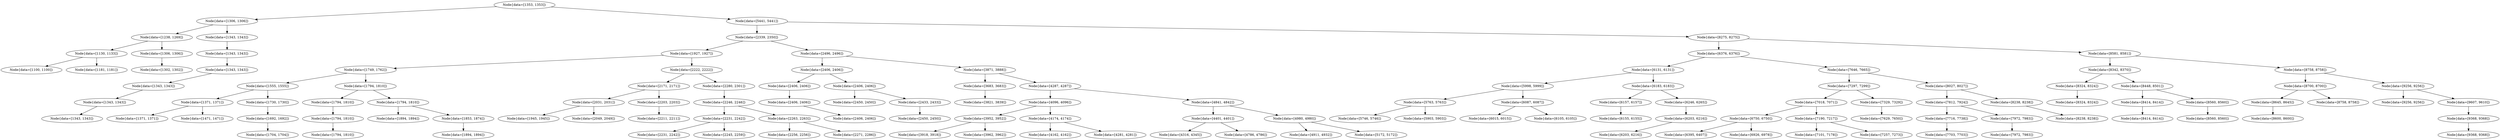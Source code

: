 digraph G{
1355026319 [label="Node{data=[1353, 1353]}"]
1355026319 -> 37874601
37874601 [label="Node{data=[1306, 1306]}"]
37874601 -> 1551033652
1551033652 [label="Node{data=[1238, 1269]}"]
1551033652 -> 1080530095
1080530095 [label="Node{data=[1130, 1133]}"]
1080530095 -> 808407899
808407899 [label="Node{data=[1100, 1100]}"]
1080530095 -> 1027537492
1027537492 [label="Node{data=[1181, 1181]}"]
1551033652 -> 1991177090
1991177090 [label="Node{data=[1306, 1306]}"]
1991177090 -> 168874772
168874772 [label="Node{data=[1302, 1302]}"]
37874601 -> 1081076870
1081076870 [label="Node{data=[1343, 1343]}"]
1081076870 -> 180961925
180961925 [label="Node{data=[1343, 1343]}"]
180961925 -> 200966845
200966845 [label="Node{data=[1343, 1343]}"]
200966845 -> 134113445
134113445 [label="Node{data=[1343, 1343]}"]
134113445 -> 944422656
944422656 [label="Node{data=[1343, 1343]}"]
944422656 -> 2018975718
2018975718 [label="Node{data=[1343, 1343]}"]
1355026319 -> 669488443
669488443 [label="Node{data=[5441, 5441]}"]
669488443 -> 1403546146
1403546146 [label="Node{data=[2339, 2350]}"]
1403546146 -> 1056407016
1056407016 [label="Node{data=[1927, 1927]}"]
1056407016 -> 2124414463
2124414463 [label="Node{data=[1749, 1762]}"]
2124414463 -> 1707794778
1707794778 [label="Node{data=[1555, 1555]}"]
1707794778 -> 1973649083
1973649083 [label="Node{data=[1371, 1371]}"]
1973649083 -> 1883133402
1883133402 [label="Node{data=[1371, 1371]}"]
1973649083 -> 1901018663
1901018663 [label="Node{data=[1471, 1471]}"]
1707794778 -> 1128124773
1128124773 [label="Node{data=[1730, 1730]}"]
1128124773 -> 755312927
755312927 [label="Node{data=[1692, 1692]}"]
755312927 -> 798439904
798439904 [label="Node{data=[1704, 1704]}"]
2124414463 -> 664896563
664896563 [label="Node{data=[1794, 1810]}"]
664896563 -> 180019035
180019035 [label="Node{data=[1794, 1810]}"]
180019035 -> 250823362
250823362 [label="Node{data=[1794, 1810]}"]
250823362 -> 406659781
406659781 [label="Node{data=[1794, 1810]}"]
664896563 -> 857124333
857124333 [label="Node{data=[1794, 1810]}"]
857124333 -> 1871375571
1871375571 [label="Node{data=[1894, 1894]}"]
857124333 -> 2080065202
2080065202 [label="Node{data=[1853, 1874]}"]
2080065202 -> 178350082
178350082 [label="Node{data=[1894, 1894]}"]
1056407016 -> 207541630
207541630 [label="Node{data=[2222, 2222]}"]
207541630 -> 873094226
873094226 [label="Node{data=[2171, 2171]}"]
873094226 -> 358957751
358957751 [label="Node{data=[2031, 2031]}"]
358957751 -> 344312161
344312161 [label="Node{data=[1945, 1945]}"]
358957751 -> 1846152106
1846152106 [label="Node{data=[2049, 2049]}"]
873094226 -> 142881525
142881525 [label="Node{data=[2203, 2203]}"]
142881525 -> 927705512
927705512 [label="Node{data=[2211, 2211]}"]
207541630 -> 222273761
222273761 [label="Node{data=[2280, 2301]}"]
222273761 -> 869711287
869711287 [label="Node{data=[2246, 2246]}"]
869711287 -> 443298466
443298466 [label="Node{data=[2231, 2242]}"]
443298466 -> 1879101102
1879101102 [label="Node{data=[2231, 2242]}"]
443298466 -> 4735207
4735207 [label="Node{data=[2245, 2259]}"]
869711287 -> 116747868
116747868 [label="Node{data=[2263, 2263]}"]
116747868 -> 2113385730
2113385730 [label="Node{data=[2256, 2256]}"]
116747868 -> 192176556
192176556 [label="Node{data=[2271, 2286]}"]
1403546146 -> 1241077597
1241077597 [label="Node{data=[2496, 2496]}"]
1241077597 -> 1691568048
1691568048 [label="Node{data=[2406, 2406]}"]
1691568048 -> 617394573
617394573 [label="Node{data=[2406, 2406]}"]
617394573 -> 203279801
203279801 [label="Node{data=[2406, 2406]}"]
203279801 -> 257761496
257761496 [label="Node{data=[2406, 2406]}"]
1691568048 -> 1900877892
1900877892 [label="Node{data=[2406, 2406]}"]
1900877892 -> 810323769
810323769 [label="Node{data=[2450, 2450]}"]
1900877892 -> 1381956748
1381956748 [label="Node{data=[2433, 2433]}"]
1381956748 -> 878923263
878923263 [label="Node{data=[2450, 2450]}"]
1241077597 -> 771095567
771095567 [label="Node{data=[3871, 3888]}"]
771095567 -> 2039778255
2039778255 [label="Node{data=[3683, 3683]}"]
2039778255 -> 1552655085
1552655085 [label="Node{data=[3821, 3839]}"]
771095567 -> 1923678262
1923678262 [label="Node{data=[4287, 4287]}"]
1923678262 -> 1883148264
1883148264 [label="Node{data=[4096, 4096]}"]
1883148264 -> 757709011
757709011 [label="Node{data=[3952, 3952]}"]
757709011 -> 741669713
741669713 [label="Node{data=[3918, 3918]}"]
757709011 -> 371648081
371648081 [label="Node{data=[3962, 3962]}"]
1883148264 -> 316897970
316897970 [label="Node{data=[4174, 4174]}"]
316897970 -> 1928115997
1928115997 [label="Node{data=[4162, 4162]}"]
316897970 -> 2039034978
2039034978 [label="Node{data=[4281, 4281]}"]
1923678262 -> 1480343916
1480343916 [label="Node{data=[4841, 4842]}"]
1480343916 -> 1359185459
1359185459 [label="Node{data=[4401, 4401]}"]
1359185459 -> 1187026769
1187026769 [label="Node{data=[4316, 4345]}"]
1359185459 -> 1994035663
1994035663 [label="Node{data=[4786, 4786]}"]
1480343916 -> 1289193817
1289193817 [label="Node{data=[4980, 4980]}"]
1289193817 -> 19442926
19442926 [label="Node{data=[4911, 4932]}"]
1289193817 -> 1125177733
1125177733 [label="Node{data=[5172, 5172]}"]
669488443 -> 1642495169
1642495169 [label="Node{data=[8275, 8275]}"]
1642495169 -> 294366437
294366437 [label="Node{data=[6376, 6376]}"]
294366437 -> 1426075110
1426075110 [label="Node{data=[6131, 6131]}"]
1426075110 -> 278465074
278465074 [label="Node{data=[5998, 5999]}"]
278465074 -> 1120631956
1120631956 [label="Node{data=[5763, 5763]}"]
1120631956 -> 250289324
250289324 [label="Node{data=[5746, 5746]}"]
1120631956 -> 1523613578
1523613578 [label="Node{data=[5903, 5903]}"]
278465074 -> 46151288
46151288 [label="Node{data=[6087, 6087]}"]
46151288 -> 469157224
469157224 [label="Node{data=[6015, 6015]}"]
46151288 -> 1294906566
1294906566 [label="Node{data=[6105, 6105]}"]
1426075110 -> 341552838
341552838 [label="Node{data=[6183, 6183]}"]
341552838 -> 388708803
388708803 [label="Node{data=[6157, 6157]}"]
388708803 -> 979071947
979071947 [label="Node{data=[6155, 6155]}"]
341552838 -> 40597698
40597698 [label="Node{data=[6246, 6265]}"]
40597698 -> 1259330519
1259330519 [label="Node{data=[6203, 6216]}"]
1259330519 -> 86246996
86246996 [label="Node{data=[6203, 6216]}"]
294366437 -> 1677781008
1677781008 [label="Node{data=[7646, 7665]}"]
1677781008 -> 1031024954
1031024954 [label="Node{data=[7297, 7299]}"]
1031024954 -> 135300128
135300128 [label="Node{data=[7018, 7071]}"]
135300128 -> 757278160
757278160 [label="Node{data=[6750, 6750]}"]
757278160 -> 1317017612
1317017612 [label="Node{data=[6395, 6407]}"]
757278160 -> 1390480647
1390480647 [label="Node{data=[6926, 6978]}"]
135300128 -> 1591517951
1591517951 [label="Node{data=[7190, 7217]}"]
1591517951 -> 1785008465
1785008465 [label="Node{data=[7101, 7178]}"]
1591517951 -> 611001449
611001449 [label="Node{data=[7257, 7273]}"]
1031024954 -> 2117639382
2117639382 [label="Node{data=[7329, 7329]}"]
2117639382 -> 1170739892
1170739892 [label="Node{data=[7629, 7650]}"]
1677781008 -> 124091589
124091589 [label="Node{data=[8027, 8027]}"]
124091589 -> 2052081708
2052081708 [label="Node{data=[7812, 7924]}"]
2052081708 -> 1085580700
1085580700 [label="Node{data=[7716, 7738]}"]
1085580700 -> 1164726924
1164726924 [label="Node{data=[7703, 7703]}"]
2052081708 -> 1766034864
1766034864 [label="Node{data=[7972, 7983]}"]
1766034864 -> 288008604
288008604 [label="Node{data=[7972, 7983]}"]
124091589 -> 1960273504
1960273504 [label="Node{data=[8238, 8238]}"]
1960273504 -> 1393078852
1393078852 [label="Node{data=[8238, 8238]}"]
1642495169 -> 651398040
651398040 [label="Node{data=[8581, 8581]}"]
651398040 -> 1651613847
1651613847 [label="Node{data=[8342, 8370]}"]
1651613847 -> 769277663
769277663 [label="Node{data=[8324, 8324]}"]
769277663 -> 1003889586
1003889586 [label="Node{data=[8324, 8324]}"]
1651613847 -> 31711259
31711259 [label="Node{data=[8448, 8501]}"]
31711259 -> 1861852584
1861852584 [label="Node{data=[8414, 8414]}"]
1861852584 -> 313092718
313092718 [label="Node{data=[8414, 8414]}"]
31711259 -> 417857594
417857594 [label="Node{data=[8560, 8560]}"]
417857594 -> 110483460
110483460 [label="Node{data=[8560, 8560]}"]
651398040 -> 614662563
614662563 [label="Node{data=[8758, 8758]}"]
614662563 -> 2105603395
2105603395 [label="Node{data=[8700, 8700]}"]
2105603395 -> 624018201
624018201 [label="Node{data=[8645, 8645]}"]
624018201 -> 223111747
223111747 [label="Node{data=[8600, 8600]}"]
2105603395 -> 828300368
828300368 [label="Node{data=[8758, 8758]}"]
614662563 -> 1259212245
1259212245 [label="Node{data=[9256, 9256]}"]
1259212245 -> 1619801766
1619801766 [label="Node{data=[9256, 9256]}"]
1259212245 -> 251418246
251418246 [label="Node{data=[9607, 9610]}"]
251418246 -> 1225242453
1225242453 [label="Node{data=[9368, 9368]}"]
1225242453 -> 1927052037
1927052037 [label="Node{data=[9368, 9368]}"]
}